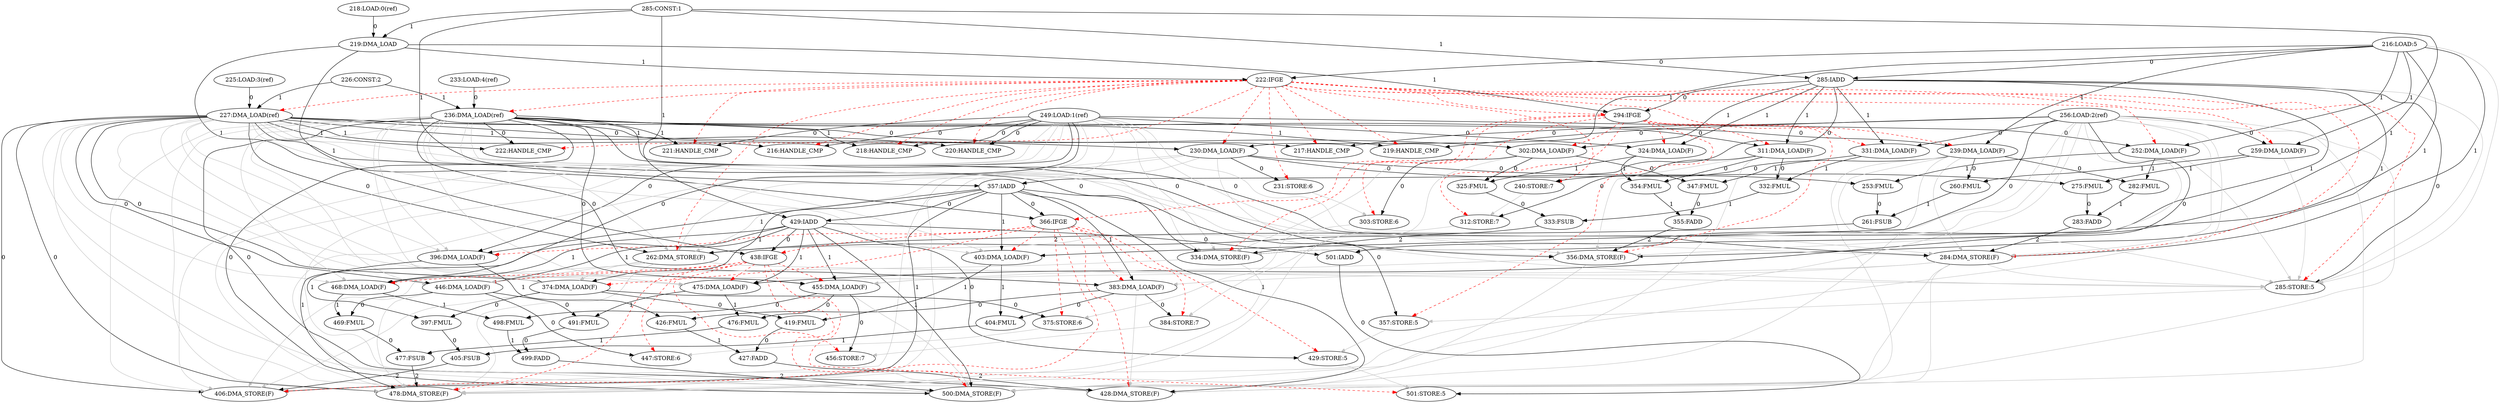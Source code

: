 digraph depgraph {
"285:IADD" -> "285:STORE:5"[label=0];
"216:LOAD:5" -> "285:STORE:5"[color=gray];
"222:IFGE" -> "285:STORE:5"[color=red,style=dashed];
"230:DMA_LOAD(F)" -> "285:STORE:5"[color=gray];
"239:DMA_LOAD(F)" -> "285:STORE:5"[color=gray];
"252:DMA_LOAD(F)" -> "285:STORE:5"[color=gray];
"259:DMA_LOAD(F)" -> "285:STORE:5"[color=gray];
"262:DMA_STORE(F)" -> "285:STORE:5"[color=gray];
"284:DMA_STORE(F)" -> "285:STORE:5"[color=gray];
"285:IADD" -> "285:STORE:5"[color=gray];
"216:LOAD:5" -> "222:IFGE"[label=0];
"219:DMA_LOAD" -> "222:IFGE"[label=1];
"227:DMA_LOAD(ref)" -> "230:DMA_LOAD(F)"[label=0];
"216:LOAD:5" -> "230:DMA_LOAD(F)"[label=1];
"222:IFGE" -> "230:DMA_LOAD(F)"[color=red,style=dashed];
"236:DMA_LOAD(ref)" -> "239:DMA_LOAD(F)"[label=0];
"216:LOAD:5" -> "239:DMA_LOAD(F)"[label=1];
"222:IFGE" -> "239:DMA_LOAD(F)"[color=red,style=dashed];
"249:LOAD:1(ref)" -> "252:DMA_LOAD(F)"[label=0];
"216:LOAD:5" -> "252:DMA_LOAD(F)"[label=1];
"222:IFGE" -> "252:DMA_LOAD(F)"[color=red,style=dashed];
"256:LOAD:2(ref)" -> "259:DMA_LOAD(F)"[label=0];
"216:LOAD:5" -> "259:DMA_LOAD(F)"[label=1];
"222:IFGE" -> "259:DMA_LOAD(F)"[color=red,style=dashed];
"227:DMA_LOAD(ref)" -> "262:DMA_STORE(F)"[label=0];
"216:LOAD:5" -> "262:DMA_STORE(F)"[label=1];
"261:FSUB" -> "262:DMA_STORE(F)"[label=2];
"222:IFGE" -> "262:DMA_STORE(F)"[color=red,style=dashed];
"230:DMA_LOAD(F)" -> "262:DMA_STORE(F)"[color=gray];
"236:DMA_LOAD(ref)" -> "262:DMA_STORE(F)"[color=gray];
"249:LOAD:1(ref)" -> "262:DMA_STORE(F)"[color=gray];
"256:LOAD:2(ref)" -> "262:DMA_STORE(F)"[color=gray];
"236:DMA_LOAD(ref)" -> "284:DMA_STORE(F)"[label=0];
"216:LOAD:5" -> "284:DMA_STORE(F)"[label=1];
"283:FADD" -> "284:DMA_STORE(F)"[label=2];
"222:IFGE" -> "284:DMA_STORE(F)"[color=red,style=dashed];
"227:DMA_LOAD(ref)" -> "284:DMA_STORE(F)"[color=gray];
"239:DMA_LOAD(F)" -> "284:DMA_STORE(F)"[color=gray];
"249:LOAD:1(ref)" -> "284:DMA_STORE(F)"[color=gray];
"256:LOAD:2(ref)" -> "284:DMA_STORE(F)"[color=gray];
"216:LOAD:5" -> "285:IADD"[label=0];
"285:CONST:1" -> "285:IADD"[label=1];
"218:LOAD:0(ref)" -> "219:DMA_LOAD"[label=0];
"285:CONST:1" -> "219:DMA_LOAD"[label=1];
"285:IADD" -> "294:IFGE"[label=0];
"219:DMA_LOAD" -> "294:IFGE"[label=1];
"222:IFGE" -> "294:IFGE"[color=red,style=dashed];
"357:IADD" -> "366:IFGE"[label=0];
"219:DMA_LOAD" -> "366:IFGE"[label=1];
"294:IFGE" -> "366:IFGE"[color=red,style=dashed];
"429:IADD" -> "438:IFGE"[label=0];
"219:DMA_LOAD" -> "438:IFGE"[label=1];
"366:IFGE" -> "438:IFGE"[color=red,style=dashed];
"225:LOAD:3(ref)" -> "227:DMA_LOAD(ref)"[label=0];
"226:CONST:2" -> "227:DMA_LOAD(ref)"[label=1];
"222:IFGE" -> "227:DMA_LOAD(ref)"[color=red,style=dashed];
"230:DMA_LOAD(F)" -> "231:STORE:6"[label=0];
"222:IFGE" -> "231:STORE:6"[color=red,style=dashed];
"233:LOAD:4(ref)" -> "236:DMA_LOAD(ref)"[label=0];
"226:CONST:2" -> "236:DMA_LOAD(ref)"[label=1];
"222:IFGE" -> "236:DMA_LOAD(ref)"[color=red,style=dashed];
"239:DMA_LOAD(F)" -> "240:STORE:7"[label=0];
"222:IFGE" -> "240:STORE:7"[color=red,style=dashed];
"236:DMA_LOAD(ref)" -> "356:DMA_STORE(F)"[label=0];
"285:IADD" -> "356:DMA_STORE(F)"[label=1];
"355:FADD" -> "356:DMA_STORE(F)"[label=2];
"227:DMA_LOAD(ref)" -> "356:DMA_STORE(F)"[color=gray];
"249:LOAD:1(ref)" -> "356:DMA_STORE(F)"[color=gray];
"256:LOAD:2(ref)" -> "356:DMA_STORE(F)"[color=gray];
"294:IFGE" -> "356:DMA_STORE(F)"[color=red,style=dashed];
"311:DMA_LOAD(F)" -> "356:DMA_STORE(F)"[color=gray];
"236:DMA_LOAD(ref)" -> "383:DMA_LOAD(F)"[label=0];
"357:IADD" -> "383:DMA_LOAD(F)"[label=1];
"227:DMA_LOAD(ref)" -> "383:DMA_LOAD(F)"[color=gray];
"284:DMA_STORE(F)" -> "383:DMA_LOAD(F)"[color=gray];
"366:IFGE" -> "383:DMA_LOAD(F)"[color=red,style=dashed];
"249:LOAD:1(ref)" -> "396:DMA_LOAD(F)"[label=0];
"357:IADD" -> "396:DMA_LOAD(F)"[label=1];
"227:DMA_LOAD(ref)" -> "396:DMA_LOAD(F)"[color=gray];
"236:DMA_LOAD(ref)" -> "396:DMA_LOAD(F)"[color=gray];
"366:IFGE" -> "396:DMA_LOAD(F)"[color=red,style=dashed];
"256:LOAD:2(ref)" -> "403:DMA_LOAD(F)"[label=0];
"357:IADD" -> "403:DMA_LOAD(F)"[label=1];
"227:DMA_LOAD(ref)" -> "403:DMA_LOAD(F)"[color=gray];
"236:DMA_LOAD(ref)" -> "403:DMA_LOAD(F)"[color=gray];
"366:IFGE" -> "403:DMA_LOAD(F)"[color=red,style=dashed];
"236:DMA_LOAD(ref)" -> "428:DMA_STORE(F)"[label=0];
"357:IADD" -> "428:DMA_STORE(F)"[label=1];
"427:FADD" -> "428:DMA_STORE(F)"[label=2];
"227:DMA_LOAD(ref)" -> "428:DMA_STORE(F)"[color=gray];
"239:DMA_LOAD(F)" -> "428:DMA_STORE(F)"[color=gray];
"249:LOAD:1(ref)" -> "428:DMA_STORE(F)"[color=gray];
"256:LOAD:2(ref)" -> "428:DMA_STORE(F)"[color=gray];
"284:DMA_STORE(F)" -> "428:DMA_STORE(F)"[color=gray];
"366:IFGE" -> "428:DMA_STORE(F)"[color=red,style=dashed];
"383:DMA_LOAD(F)" -> "428:DMA_STORE(F)"[color=gray];
"236:DMA_LOAD(ref)" -> "455:DMA_LOAD(F)"[label=0];
"429:IADD" -> "455:DMA_LOAD(F)"[label=1];
"227:DMA_LOAD(ref)" -> "455:DMA_LOAD(F)"[color=gray];
"284:DMA_STORE(F)" -> "455:DMA_LOAD(F)"[color=gray];
"356:DMA_STORE(F)" -> "455:DMA_LOAD(F)"[color=gray];
"438:IFGE" -> "455:DMA_LOAD(F)"[color=red,style=dashed];
"249:LOAD:1(ref)" -> "468:DMA_LOAD(F)"[label=0];
"429:IADD" -> "468:DMA_LOAD(F)"[label=1];
"227:DMA_LOAD(ref)" -> "468:DMA_LOAD(F)"[color=gray];
"236:DMA_LOAD(ref)" -> "468:DMA_LOAD(F)"[color=gray];
"438:IFGE" -> "468:DMA_LOAD(F)"[color=red,style=dashed];
"256:LOAD:2(ref)" -> "475:DMA_LOAD(F)"[label=0];
"429:IADD" -> "475:DMA_LOAD(F)"[label=1];
"227:DMA_LOAD(ref)" -> "475:DMA_LOAD(F)"[color=gray];
"236:DMA_LOAD(ref)" -> "475:DMA_LOAD(F)"[color=gray];
"438:IFGE" -> "475:DMA_LOAD(F)"[color=red,style=dashed];
"236:DMA_LOAD(ref)" -> "500:DMA_STORE(F)"[label=0];
"429:IADD" -> "500:DMA_STORE(F)"[label=1];
"499:FADD" -> "500:DMA_STORE(F)"[label=2];
"227:DMA_LOAD(ref)" -> "500:DMA_STORE(F)"[color=gray];
"239:DMA_LOAD(F)" -> "500:DMA_STORE(F)"[color=gray];
"249:LOAD:1(ref)" -> "500:DMA_STORE(F)"[color=gray];
"256:LOAD:2(ref)" -> "500:DMA_STORE(F)"[color=gray];
"284:DMA_STORE(F)" -> "500:DMA_STORE(F)"[color=gray];
"311:DMA_LOAD(F)" -> "500:DMA_STORE(F)"[color=gray];
"356:DMA_STORE(F)" -> "500:DMA_STORE(F)"[color=gray];
"438:IFGE" -> "500:DMA_STORE(F)"[color=red,style=dashed];
"455:DMA_LOAD(F)" -> "500:DMA_STORE(F)"[color=gray];
"227:DMA_LOAD(ref)" -> "302:DMA_LOAD(F)"[label=0];
"285:IADD" -> "302:DMA_LOAD(F)"[label=1];
"294:IFGE" -> "302:DMA_LOAD(F)"[color=red,style=dashed];
"227:DMA_LOAD(ref)" -> "334:DMA_STORE(F)"[label=0];
"285:IADD" -> "334:DMA_STORE(F)"[label=1];
"333:FSUB" -> "334:DMA_STORE(F)"[label=2];
"236:DMA_LOAD(ref)" -> "334:DMA_STORE(F)"[color=gray];
"249:LOAD:1(ref)" -> "334:DMA_STORE(F)"[color=gray];
"256:LOAD:2(ref)" -> "334:DMA_STORE(F)"[color=gray];
"294:IFGE" -> "334:DMA_STORE(F)"[color=red,style=dashed];
"302:DMA_LOAD(F)" -> "334:DMA_STORE(F)"[color=gray];
"227:DMA_LOAD(ref)" -> "374:DMA_LOAD(F)"[label=0];
"357:IADD" -> "374:DMA_LOAD(F)"[label=1];
"236:DMA_LOAD(ref)" -> "374:DMA_LOAD(F)"[color=gray];
"262:DMA_STORE(F)" -> "374:DMA_LOAD(F)"[color=gray];
"366:IFGE" -> "374:DMA_LOAD(F)"[color=red,style=dashed];
"227:DMA_LOAD(ref)" -> "406:DMA_STORE(F)"[label=0];
"357:IADD" -> "406:DMA_STORE(F)"[label=1];
"405:FSUB" -> "406:DMA_STORE(F)"[label=2];
"230:DMA_LOAD(F)" -> "406:DMA_STORE(F)"[color=gray];
"236:DMA_LOAD(ref)" -> "406:DMA_STORE(F)"[color=gray];
"249:LOAD:1(ref)" -> "406:DMA_STORE(F)"[color=gray];
"256:LOAD:2(ref)" -> "406:DMA_STORE(F)"[color=gray];
"262:DMA_STORE(F)" -> "406:DMA_STORE(F)"[color=gray];
"366:IFGE" -> "406:DMA_STORE(F)"[color=red,style=dashed];
"374:DMA_LOAD(F)" -> "406:DMA_STORE(F)"[color=gray];
"227:DMA_LOAD(ref)" -> "446:DMA_LOAD(F)"[label=0];
"429:IADD" -> "446:DMA_LOAD(F)"[label=1];
"236:DMA_LOAD(ref)" -> "446:DMA_LOAD(F)"[color=gray];
"262:DMA_STORE(F)" -> "446:DMA_LOAD(F)"[color=gray];
"334:DMA_STORE(F)" -> "446:DMA_LOAD(F)"[color=gray];
"438:IFGE" -> "446:DMA_LOAD(F)"[color=red,style=dashed];
"227:DMA_LOAD(ref)" -> "478:DMA_STORE(F)"[label=0];
"429:IADD" -> "478:DMA_STORE(F)"[label=1];
"477:FSUB" -> "478:DMA_STORE(F)"[label=2];
"230:DMA_LOAD(F)" -> "478:DMA_STORE(F)"[color=gray];
"236:DMA_LOAD(ref)" -> "478:DMA_STORE(F)"[color=gray];
"249:LOAD:1(ref)" -> "478:DMA_STORE(F)"[color=gray];
"256:LOAD:2(ref)" -> "478:DMA_STORE(F)"[color=gray];
"262:DMA_STORE(F)" -> "478:DMA_STORE(F)"[color=gray];
"302:DMA_LOAD(F)" -> "478:DMA_STORE(F)"[color=gray];
"334:DMA_STORE(F)" -> "478:DMA_STORE(F)"[color=gray];
"438:IFGE" -> "478:DMA_STORE(F)"[color=red,style=dashed];
"446:DMA_LOAD(F)" -> "478:DMA_STORE(F)"[color=gray];
"230:DMA_LOAD(F)" -> "253:FMUL"[label=0];
"252:DMA_LOAD(F)" -> "253:FMUL"[label=1];
"230:DMA_LOAD(F)" -> "275:FMUL"[label=0];
"259:DMA_LOAD(F)" -> "275:FMUL"[label=1];
"302:DMA_LOAD(F)" -> "303:STORE:6"[label=0];
"231:STORE:6" -> "303:STORE:6"[color=gray];
"294:IFGE" -> "303:STORE:6"[color=red,style=dashed];
"236:DMA_LOAD(ref)" -> "311:DMA_LOAD(F)"[label=0];
"285:IADD" -> "311:DMA_LOAD(F)"[label=1];
"294:IFGE" -> "311:DMA_LOAD(F)"[color=red,style=dashed];
"239:DMA_LOAD(F)" -> "260:FMUL"[label=0];
"259:DMA_LOAD(F)" -> "260:FMUL"[label=1];
"239:DMA_LOAD(F)" -> "282:FMUL"[label=0];
"252:DMA_LOAD(F)" -> "282:FMUL"[label=1];
"311:DMA_LOAD(F)" -> "312:STORE:7"[label=0];
"240:STORE:7" -> "312:STORE:7"[color=gray];
"294:IFGE" -> "312:STORE:7"[color=red,style=dashed];
"249:LOAD:1(ref)" -> "324:DMA_LOAD(F)"[label=0];
"285:IADD" -> "324:DMA_LOAD(F)"[label=1];
"294:IFGE" -> "324:DMA_LOAD(F)"[color=red,style=dashed];
"253:FMUL" -> "261:FSUB"[label=0];
"260:FMUL" -> "261:FSUB"[label=1];
"256:LOAD:2(ref)" -> "331:DMA_LOAD(F)"[label=0];
"285:IADD" -> "331:DMA_LOAD(F)"[label=1];
"294:IFGE" -> "331:DMA_LOAD(F)"[color=red,style=dashed];
"275:FMUL" -> "283:FADD"[label=0];
"282:FMUL" -> "283:FADD"[label=1];
"285:IADD" -> "357:IADD"[label=0];
"285:CONST:1" -> "357:IADD"[label=1];
"357:IADD" -> "429:IADD"[label=0];
"285:CONST:1" -> "429:IADD"[label=1];
"429:IADD" -> "501:IADD"[label=0];
"285:CONST:1" -> "501:IADD"[label=1];
"357:IADD" -> "357:STORE:5"[label=0];
"285:STORE:5" -> "357:STORE:5"[color=gray];
"294:IFGE" -> "357:STORE:5"[color=red,style=dashed];
"302:DMA_LOAD(F)" -> "325:FMUL"[label=0];
"324:DMA_LOAD(F)" -> "325:FMUL"[label=1];
"302:DMA_LOAD(F)" -> "347:FMUL"[label=0];
"331:DMA_LOAD(F)" -> "347:FMUL"[label=1];
"374:DMA_LOAD(F)" -> "375:STORE:6"[label=0];
"303:STORE:6" -> "375:STORE:6"[color=gray];
"366:IFGE" -> "375:STORE:6"[color=red,style=dashed];
"311:DMA_LOAD(F)" -> "332:FMUL"[label=0];
"331:DMA_LOAD(F)" -> "332:FMUL"[label=1];
"311:DMA_LOAD(F)" -> "354:FMUL"[label=0];
"324:DMA_LOAD(F)" -> "354:FMUL"[label=1];
"383:DMA_LOAD(F)" -> "384:STORE:7"[label=0];
"312:STORE:7" -> "384:STORE:7"[color=gray];
"366:IFGE" -> "384:STORE:7"[color=red,style=dashed];
"325:FMUL" -> "333:FSUB"[label=0];
"332:FMUL" -> "333:FSUB"[label=1];
"347:FMUL" -> "355:FADD"[label=0];
"354:FMUL" -> "355:FADD"[label=1];
"429:IADD" -> "429:STORE:5"[label=0];
"357:STORE:5" -> "429:STORE:5"[color=gray];
"366:IFGE" -> "429:STORE:5"[color=red,style=dashed];
"374:DMA_LOAD(F)" -> "397:FMUL"[label=0];
"396:DMA_LOAD(F)" -> "397:FMUL"[label=1];
"374:DMA_LOAD(F)" -> "419:FMUL"[label=0];
"403:DMA_LOAD(F)" -> "419:FMUL"[label=1];
"446:DMA_LOAD(F)" -> "447:STORE:6"[label=0];
"375:STORE:6" -> "447:STORE:6"[color=gray];
"438:IFGE" -> "447:STORE:6"[color=red,style=dashed];
"383:DMA_LOAD(F)" -> "404:FMUL"[label=0];
"403:DMA_LOAD(F)" -> "404:FMUL"[label=1];
"383:DMA_LOAD(F)" -> "426:FMUL"[label=0];
"396:DMA_LOAD(F)" -> "426:FMUL"[label=1];
"455:DMA_LOAD(F)" -> "456:STORE:7"[label=0];
"384:STORE:7" -> "456:STORE:7"[color=gray];
"438:IFGE" -> "456:STORE:7"[color=red,style=dashed];
"397:FMUL" -> "405:FSUB"[label=0];
"404:FMUL" -> "405:FSUB"[label=1];
"419:FMUL" -> "427:FADD"[label=0];
"426:FMUL" -> "427:FADD"[label=1];
"501:IADD" -> "501:STORE:5"[label=0];
"429:STORE:5" -> "501:STORE:5"[color=gray];
"438:IFGE" -> "501:STORE:5"[color=red,style=dashed];
"446:DMA_LOAD(F)" -> "469:FMUL"[label=0];
"468:DMA_LOAD(F)" -> "469:FMUL"[label=1];
"446:DMA_LOAD(F)" -> "491:FMUL"[label=0];
"475:DMA_LOAD(F)" -> "491:FMUL"[label=1];
"455:DMA_LOAD(F)" -> "476:FMUL"[label=0];
"475:DMA_LOAD(F)" -> "476:FMUL"[label=1];
"455:DMA_LOAD(F)" -> "498:FMUL"[label=0];
"468:DMA_LOAD(F)" -> "498:FMUL"[label=1];
"469:FMUL" -> "477:FSUB"[label=0];
"476:FMUL" -> "477:FSUB"[label=1];
"491:FMUL" -> "499:FADD"[label=0];
"498:FMUL" -> "499:FADD"[label=1];
"249:LOAD:1(ref)" -> "216:HANDLE_CMP"[label=0];
"227:DMA_LOAD(ref)" -> "216:HANDLE_CMP"[label=1];
"222:IFGE" -> "216:HANDLE_CMP"[color=red,style=dashed];
"256:LOAD:2(ref)" -> "217:HANDLE_CMP"[label=0];
"227:DMA_LOAD(ref)" -> "217:HANDLE_CMP"[label=1];
"222:IFGE" -> "217:HANDLE_CMP"[color=red,style=dashed];
"249:LOAD:1(ref)" -> "218:HANDLE_CMP"[label=0];
"236:DMA_LOAD(ref)" -> "218:HANDLE_CMP"[label=1];
"222:IFGE" -> "218:HANDLE_CMP"[color=red,style=dashed];
"256:LOAD:2(ref)" -> "219:HANDLE_CMP"[label=0];
"236:DMA_LOAD(ref)" -> "219:HANDLE_CMP"[label=1];
"222:IFGE" -> "219:HANDLE_CMP"[color=red,style=dashed];
"249:LOAD:1(ref)" -> "220:HANDLE_CMP"[label=0];
"227:DMA_LOAD(ref)" -> "220:HANDLE_CMP"[label=1];
"222:IFGE" -> "220:HANDLE_CMP"[color=red,style=dashed];
"249:LOAD:1(ref)" -> "221:HANDLE_CMP"[label=0];
"236:DMA_LOAD(ref)" -> "221:HANDLE_CMP"[label=1];
"222:IFGE" -> "221:HANDLE_CMP"[color=red,style=dashed];
"236:DMA_LOAD(ref)" -> "222:HANDLE_CMP"[label=0];
"227:DMA_LOAD(ref)" -> "222:HANDLE_CMP"[label=1];
"222:IFGE" -> "222:HANDLE_CMP"[color=red,style=dashed];
}